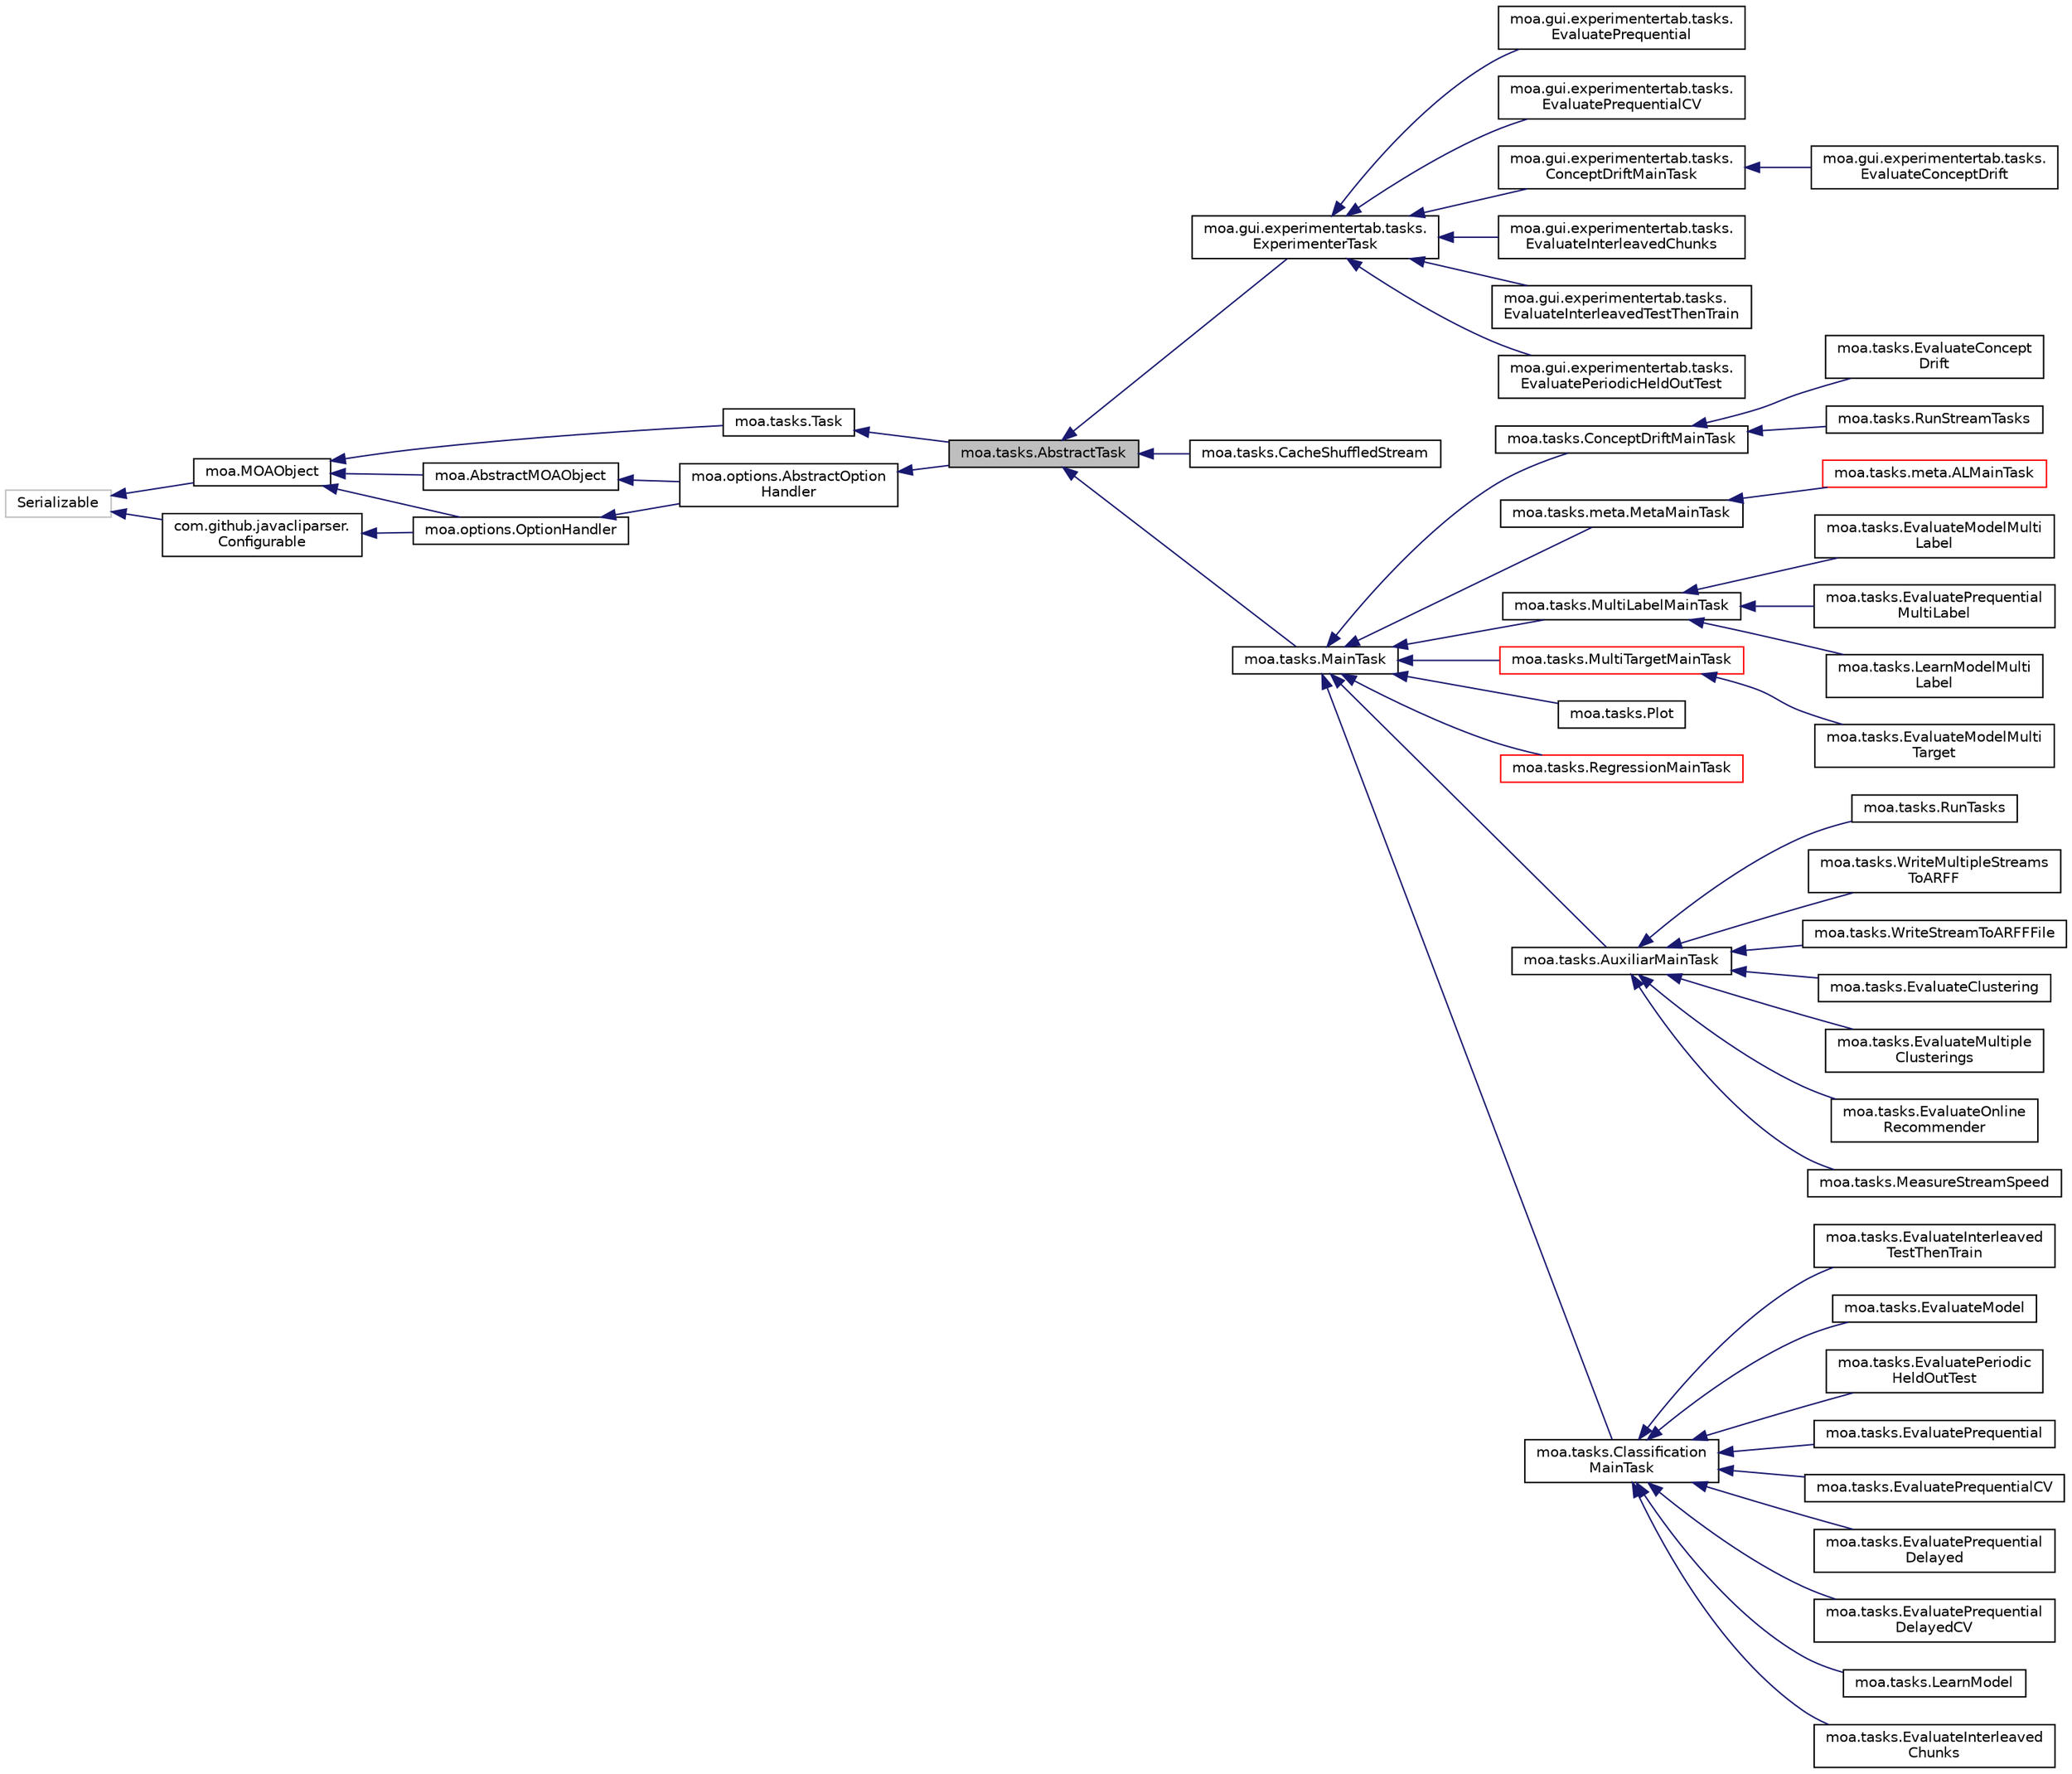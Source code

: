 digraph "moa.tasks.AbstractTask"
{
 // LATEX_PDF_SIZE
  edge [fontname="Helvetica",fontsize="10",labelfontname="Helvetica",labelfontsize="10"];
  node [fontname="Helvetica",fontsize="10",shape=record];
  rankdir="LR";
  Node1 [label="moa.tasks.AbstractTask",height=0.2,width=0.4,color="black", fillcolor="grey75", style="filled", fontcolor="black",tooltip=" "];
  Node2 -> Node1 [dir="back",color="midnightblue",fontsize="10",style="solid",fontname="Helvetica"];
  Node2 [label="moa.options.AbstractOption\lHandler",height=0.2,width=0.4,color="black", fillcolor="white", style="filled",URL="$classmoa_1_1options_1_1_abstract_option_handler.html",tooltip=" "];
  Node3 -> Node2 [dir="back",color="midnightblue",fontsize="10",style="solid",fontname="Helvetica"];
  Node3 [label="moa.AbstractMOAObject",height=0.2,width=0.4,color="black", fillcolor="white", style="filled",URL="$classmoa_1_1_abstract_m_o_a_object.html",tooltip=" "];
  Node4 -> Node3 [dir="back",color="midnightblue",fontsize="10",style="solid",fontname="Helvetica"];
  Node4 [label="moa.MOAObject",height=0.2,width=0.4,color="black", fillcolor="white", style="filled",URL="$interfacemoa_1_1_m_o_a_object.html",tooltip=" "];
  Node5 -> Node4 [dir="back",color="midnightblue",fontsize="10",style="solid",fontname="Helvetica"];
  Node5 [label="Serializable",height=0.2,width=0.4,color="grey75", fillcolor="white", style="filled",tooltip=" "];
  Node6 -> Node2 [dir="back",color="midnightblue",fontsize="10",style="solid",fontname="Helvetica"];
  Node6 [label="moa.options.OptionHandler",height=0.2,width=0.4,color="black", fillcolor="white", style="filled",URL="$interfacemoa_1_1options_1_1_option_handler.html",tooltip=" "];
  Node4 -> Node6 [dir="back",color="midnightblue",fontsize="10",style="solid",fontname="Helvetica"];
  Node7 -> Node6 [dir="back",color="midnightblue",fontsize="10",style="solid",fontname="Helvetica"];
  Node7 [label="com.github.javacliparser.\lConfigurable",height=0.2,width=0.4,color="black", fillcolor="white", style="filled",URL="$interfacecom_1_1github_1_1javacliparser_1_1_configurable.html",tooltip=" "];
  Node5 -> Node7 [dir="back",color="midnightblue",fontsize="10",style="solid",fontname="Helvetica"];
  Node8 -> Node1 [dir="back",color="midnightblue",fontsize="10",style="solid",fontname="Helvetica"];
  Node8 [label="moa.tasks.Task",height=0.2,width=0.4,color="black", fillcolor="white", style="filled",URL="$interfacemoa_1_1tasks_1_1_task.html",tooltip=" "];
  Node4 -> Node8 [dir="back",color="midnightblue",fontsize="10",style="solid",fontname="Helvetica"];
  Node1 -> Node9 [dir="back",color="midnightblue",fontsize="10",style="solid",fontname="Helvetica"];
  Node9 [label="moa.gui.experimentertab.tasks.\lExperimenterTask",height=0.2,width=0.4,color="black", fillcolor="white", style="filled",URL="$classmoa_1_1gui_1_1experimentertab_1_1tasks_1_1_experimenter_task.html",tooltip=" "];
  Node9 -> Node10 [dir="back",color="midnightblue",fontsize="10",style="solid",fontname="Helvetica"];
  Node10 [label="moa.gui.experimentertab.tasks.\lConceptDriftMainTask",height=0.2,width=0.4,color="black", fillcolor="white", style="filled",URL="$classmoa_1_1gui_1_1experimentertab_1_1tasks_1_1_concept_drift_main_task.html",tooltip=" "];
  Node10 -> Node11 [dir="back",color="midnightblue",fontsize="10",style="solid",fontname="Helvetica"];
  Node11 [label="moa.gui.experimentertab.tasks.\lEvaluateConceptDrift",height=0.2,width=0.4,color="black", fillcolor="white", style="filled",URL="$classmoa_1_1gui_1_1experimentertab_1_1tasks_1_1_evaluate_concept_drift.html",tooltip=" "];
  Node9 -> Node12 [dir="back",color="midnightblue",fontsize="10",style="solid",fontname="Helvetica"];
  Node12 [label="moa.gui.experimentertab.tasks.\lEvaluateInterleavedChunks",height=0.2,width=0.4,color="black", fillcolor="white", style="filled",URL="$classmoa_1_1gui_1_1experimentertab_1_1tasks_1_1_evaluate_interleaved_chunks.html",tooltip=" "];
  Node9 -> Node13 [dir="back",color="midnightblue",fontsize="10",style="solid",fontname="Helvetica"];
  Node13 [label="moa.gui.experimentertab.tasks.\lEvaluateInterleavedTestThenTrain",height=0.2,width=0.4,color="black", fillcolor="white", style="filled",URL="$classmoa_1_1gui_1_1experimentertab_1_1tasks_1_1_evaluate_interleaved_test_then_train.html",tooltip=" "];
  Node9 -> Node14 [dir="back",color="midnightblue",fontsize="10",style="solid",fontname="Helvetica"];
  Node14 [label="moa.gui.experimentertab.tasks.\lEvaluatePeriodicHeldOutTest",height=0.2,width=0.4,color="black", fillcolor="white", style="filled",URL="$classmoa_1_1gui_1_1experimentertab_1_1tasks_1_1_evaluate_periodic_held_out_test.html",tooltip=" "];
  Node9 -> Node15 [dir="back",color="midnightblue",fontsize="10",style="solid",fontname="Helvetica"];
  Node15 [label="moa.gui.experimentertab.tasks.\lEvaluatePrequential",height=0.2,width=0.4,color="black", fillcolor="white", style="filled",URL="$classmoa_1_1gui_1_1experimentertab_1_1tasks_1_1_evaluate_prequential.html",tooltip=" "];
  Node9 -> Node16 [dir="back",color="midnightblue",fontsize="10",style="solid",fontname="Helvetica"];
  Node16 [label="moa.gui.experimentertab.tasks.\lEvaluatePrequentialCV",height=0.2,width=0.4,color="black", fillcolor="white", style="filled",URL="$classmoa_1_1gui_1_1experimentertab_1_1tasks_1_1_evaluate_prequential_c_v.html",tooltip=" "];
  Node1 -> Node17 [dir="back",color="midnightblue",fontsize="10",style="solid",fontname="Helvetica"];
  Node17 [label="moa.tasks.CacheShuffledStream",height=0.2,width=0.4,color="black", fillcolor="white", style="filled",URL="$classmoa_1_1tasks_1_1_cache_shuffled_stream.html",tooltip=" "];
  Node1 -> Node18 [dir="back",color="midnightblue",fontsize="10",style="solid",fontname="Helvetica"];
  Node18 [label="moa.tasks.MainTask",height=0.2,width=0.4,color="black", fillcolor="white", style="filled",URL="$classmoa_1_1tasks_1_1_main_task.html",tooltip=" "];
  Node18 -> Node19 [dir="back",color="midnightblue",fontsize="10",style="solid",fontname="Helvetica"];
  Node19 [label="moa.tasks.AuxiliarMainTask",height=0.2,width=0.4,color="black", fillcolor="white", style="filled",URL="$classmoa_1_1tasks_1_1_auxiliar_main_task.html",tooltip=" "];
  Node19 -> Node20 [dir="back",color="midnightblue",fontsize="10",style="solid",fontname="Helvetica"];
  Node20 [label="moa.tasks.EvaluateClustering",height=0.2,width=0.4,color="black", fillcolor="white", style="filled",URL="$classmoa_1_1tasks_1_1_evaluate_clustering.html",tooltip=" "];
  Node19 -> Node21 [dir="back",color="midnightblue",fontsize="10",style="solid",fontname="Helvetica"];
  Node21 [label="moa.tasks.EvaluateMultiple\lClusterings",height=0.2,width=0.4,color="black", fillcolor="white", style="filled",URL="$classmoa_1_1tasks_1_1_evaluate_multiple_clusterings.html",tooltip=" "];
  Node19 -> Node22 [dir="back",color="midnightblue",fontsize="10",style="solid",fontname="Helvetica"];
  Node22 [label="moa.tasks.EvaluateOnline\lRecommender",height=0.2,width=0.4,color="black", fillcolor="white", style="filled",URL="$classmoa_1_1tasks_1_1_evaluate_online_recommender.html",tooltip=" "];
  Node19 -> Node23 [dir="back",color="midnightblue",fontsize="10",style="solid",fontname="Helvetica"];
  Node23 [label="moa.tasks.MeasureStreamSpeed",height=0.2,width=0.4,color="black", fillcolor="white", style="filled",URL="$classmoa_1_1tasks_1_1_measure_stream_speed.html",tooltip=" "];
  Node19 -> Node24 [dir="back",color="midnightblue",fontsize="10",style="solid",fontname="Helvetica"];
  Node24 [label="moa.tasks.RunTasks",height=0.2,width=0.4,color="black", fillcolor="white", style="filled",URL="$classmoa_1_1tasks_1_1_run_tasks.html",tooltip=" "];
  Node19 -> Node25 [dir="back",color="midnightblue",fontsize="10",style="solid",fontname="Helvetica"];
  Node25 [label="moa.tasks.WriteMultipleStreams\lToARFF",height=0.2,width=0.4,color="black", fillcolor="white", style="filled",URL="$classmoa_1_1tasks_1_1_write_multiple_streams_to_a_r_f_f.html",tooltip=" "];
  Node19 -> Node26 [dir="back",color="midnightblue",fontsize="10",style="solid",fontname="Helvetica"];
  Node26 [label="moa.tasks.WriteStreamToARFFFile",height=0.2,width=0.4,color="black", fillcolor="white", style="filled",URL="$classmoa_1_1tasks_1_1_write_stream_to_a_r_f_f_file.html",tooltip=" "];
  Node18 -> Node27 [dir="back",color="midnightblue",fontsize="10",style="solid",fontname="Helvetica"];
  Node27 [label="moa.tasks.Classification\lMainTask",height=0.2,width=0.4,color="black", fillcolor="white", style="filled",URL="$classmoa_1_1tasks_1_1_classification_main_task.html",tooltip=" "];
  Node27 -> Node28 [dir="back",color="midnightblue",fontsize="10",style="solid",fontname="Helvetica"];
  Node28 [label="moa.tasks.EvaluateInterleaved\lChunks",height=0.2,width=0.4,color="black", fillcolor="white", style="filled",URL="$classmoa_1_1tasks_1_1_evaluate_interleaved_chunks.html",tooltip=" "];
  Node27 -> Node29 [dir="back",color="midnightblue",fontsize="10",style="solid",fontname="Helvetica"];
  Node29 [label="moa.tasks.EvaluateInterleaved\lTestThenTrain",height=0.2,width=0.4,color="black", fillcolor="white", style="filled",URL="$classmoa_1_1tasks_1_1_evaluate_interleaved_test_then_train.html",tooltip=" "];
  Node27 -> Node30 [dir="back",color="midnightblue",fontsize="10",style="solid",fontname="Helvetica"];
  Node30 [label="moa.tasks.EvaluateModel",height=0.2,width=0.4,color="black", fillcolor="white", style="filled",URL="$classmoa_1_1tasks_1_1_evaluate_model.html",tooltip=" "];
  Node27 -> Node31 [dir="back",color="midnightblue",fontsize="10",style="solid",fontname="Helvetica"];
  Node31 [label="moa.tasks.EvaluatePeriodic\lHeldOutTest",height=0.2,width=0.4,color="black", fillcolor="white", style="filled",URL="$classmoa_1_1tasks_1_1_evaluate_periodic_held_out_test.html",tooltip=" "];
  Node27 -> Node32 [dir="back",color="midnightblue",fontsize="10",style="solid",fontname="Helvetica"];
  Node32 [label="moa.tasks.EvaluatePrequential",height=0.2,width=0.4,color="black", fillcolor="white", style="filled",URL="$classmoa_1_1tasks_1_1_evaluate_prequential.html",tooltip=" "];
  Node27 -> Node33 [dir="back",color="midnightblue",fontsize="10",style="solid",fontname="Helvetica"];
  Node33 [label="moa.tasks.EvaluatePrequentialCV",height=0.2,width=0.4,color="black", fillcolor="white", style="filled",URL="$classmoa_1_1tasks_1_1_evaluate_prequential_c_v.html",tooltip=" "];
  Node27 -> Node34 [dir="back",color="midnightblue",fontsize="10",style="solid",fontname="Helvetica"];
  Node34 [label="moa.tasks.EvaluatePrequential\lDelayed",height=0.2,width=0.4,color="black", fillcolor="white", style="filled",URL="$classmoa_1_1tasks_1_1_evaluate_prequential_delayed.html",tooltip=" "];
  Node27 -> Node35 [dir="back",color="midnightblue",fontsize="10",style="solid",fontname="Helvetica"];
  Node35 [label="moa.tasks.EvaluatePrequential\lDelayedCV",height=0.2,width=0.4,color="black", fillcolor="white", style="filled",URL="$classmoa_1_1tasks_1_1_evaluate_prequential_delayed_c_v.html",tooltip=" "];
  Node27 -> Node36 [dir="back",color="midnightblue",fontsize="10",style="solid",fontname="Helvetica"];
  Node36 [label="moa.tasks.LearnModel",height=0.2,width=0.4,color="black", fillcolor="white", style="filled",URL="$classmoa_1_1tasks_1_1_learn_model.html",tooltip=" "];
  Node18 -> Node37 [dir="back",color="midnightblue",fontsize="10",style="solid",fontname="Helvetica"];
  Node37 [label="moa.tasks.ConceptDriftMainTask",height=0.2,width=0.4,color="black", fillcolor="white", style="filled",URL="$classmoa_1_1tasks_1_1_concept_drift_main_task.html",tooltip=" "];
  Node37 -> Node38 [dir="back",color="midnightblue",fontsize="10",style="solid",fontname="Helvetica"];
  Node38 [label="moa.tasks.EvaluateConcept\lDrift",height=0.2,width=0.4,color="black", fillcolor="white", style="filled",URL="$classmoa_1_1tasks_1_1_evaluate_concept_drift.html",tooltip=" "];
  Node37 -> Node39 [dir="back",color="midnightblue",fontsize="10",style="solid",fontname="Helvetica"];
  Node39 [label="moa.tasks.RunStreamTasks",height=0.2,width=0.4,color="black", fillcolor="white", style="filled",URL="$classmoa_1_1tasks_1_1_run_stream_tasks.html",tooltip=" "];
  Node18 -> Node40 [dir="back",color="midnightblue",fontsize="10",style="solid",fontname="Helvetica"];
  Node40 [label="moa.tasks.meta.MetaMainTask",height=0.2,width=0.4,color="black", fillcolor="white", style="filled",URL="$classmoa_1_1tasks_1_1meta_1_1_meta_main_task.html",tooltip=" "];
  Node40 -> Node41 [dir="back",color="midnightblue",fontsize="10",style="solid",fontname="Helvetica"];
  Node41 [label="moa.tasks.meta.ALMainTask",height=0.2,width=0.4,color="red", fillcolor="white", style="filled",URL="$classmoa_1_1tasks_1_1meta_1_1_a_l_main_task.html",tooltip=" "];
  Node18 -> Node45 [dir="back",color="midnightblue",fontsize="10",style="solid",fontname="Helvetica"];
  Node45 [label="moa.tasks.MultiLabelMainTask",height=0.2,width=0.4,color="black", fillcolor="white", style="filled",URL="$classmoa_1_1tasks_1_1_multi_label_main_task.html",tooltip=" "];
  Node45 -> Node46 [dir="back",color="midnightblue",fontsize="10",style="solid",fontname="Helvetica"];
  Node46 [label="moa.tasks.EvaluateModelMulti\lLabel",height=0.2,width=0.4,color="black", fillcolor="white", style="filled",URL="$classmoa_1_1tasks_1_1_evaluate_model_multi_label.html",tooltip=" "];
  Node45 -> Node47 [dir="back",color="midnightblue",fontsize="10",style="solid",fontname="Helvetica"];
  Node47 [label="moa.tasks.EvaluatePrequential\lMultiLabel",height=0.2,width=0.4,color="black", fillcolor="white", style="filled",URL="$classmoa_1_1tasks_1_1_evaluate_prequential_multi_label.html",tooltip=" "];
  Node45 -> Node48 [dir="back",color="midnightblue",fontsize="10",style="solid",fontname="Helvetica"];
  Node48 [label="moa.tasks.LearnModelMulti\lLabel",height=0.2,width=0.4,color="black", fillcolor="white", style="filled",URL="$classmoa_1_1tasks_1_1_learn_model_multi_label.html",tooltip=" "];
  Node18 -> Node49 [dir="back",color="midnightblue",fontsize="10",style="solid",fontname="Helvetica"];
  Node49 [label="moa.tasks.MultiTargetMainTask",height=0.2,width=0.4,color="red", fillcolor="white", style="filled",URL="$classmoa_1_1tasks_1_1_multi_target_main_task.html",tooltip=" "];
  Node49 -> Node50 [dir="back",color="midnightblue",fontsize="10",style="solid",fontname="Helvetica"];
  Node50 [label="moa.tasks.EvaluateModelMulti\lTarget",height=0.2,width=0.4,color="black", fillcolor="white", style="filled",URL="$classmoa_1_1tasks_1_1_evaluate_model_multi_target.html",tooltip=" "];
  Node18 -> Node54 [dir="back",color="midnightblue",fontsize="10",style="solid",fontname="Helvetica"];
  Node54 [label="moa.tasks.Plot",height=0.2,width=0.4,color="black", fillcolor="white", style="filled",URL="$classmoa_1_1tasks_1_1_plot.html",tooltip=" "];
  Node18 -> Node55 [dir="back",color="midnightblue",fontsize="10",style="solid",fontname="Helvetica"];
  Node55 [label="moa.tasks.RegressionMainTask",height=0.2,width=0.4,color="red", fillcolor="white", style="filled",URL="$classmoa_1_1tasks_1_1_regression_main_task.html",tooltip=" "];
}
